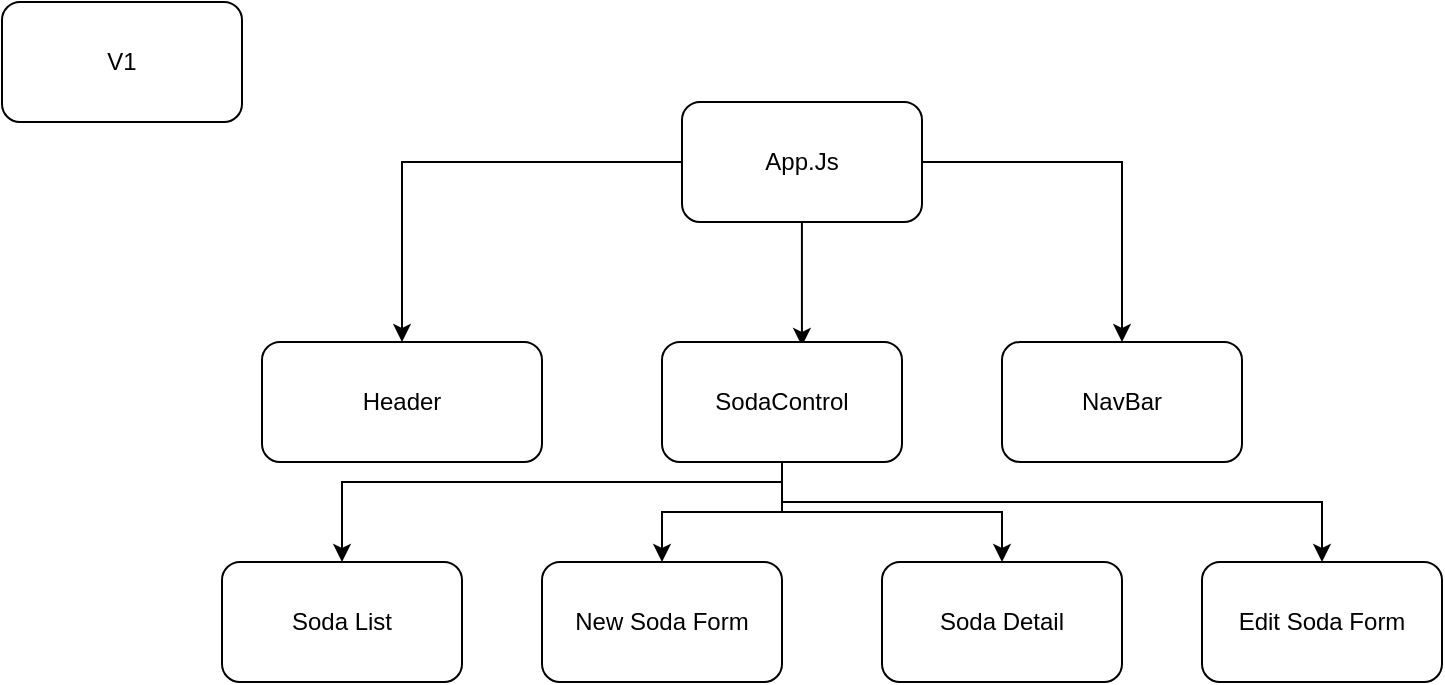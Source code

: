 <mxfile version="14.3.0" type="github">
  <diagram id="B-X7toSWsbW9waI3QObr" name="Page-1">
    <mxGraphModel dx="1422" dy="762" grid="1" gridSize="10" guides="1" tooltips="1" connect="1" arrows="1" fold="1" page="1" pageScale="1" pageWidth="850" pageHeight="1100" math="0" shadow="0">
      <root>
        <mxCell id="0" />
        <mxCell id="1" parent="0" />
        <mxCell id="Rm3uAfwvsRZHLC_ohf2W-15" style="edgeStyle=orthogonalEdgeStyle;rounded=0;orthogonalLoop=1;jettySize=auto;html=1;" edge="1" parent="1" source="Rm3uAfwvsRZHLC_ohf2W-1" target="Rm3uAfwvsRZHLC_ohf2W-2">
          <mxGeometry relative="1" as="geometry" />
        </mxCell>
        <mxCell id="Rm3uAfwvsRZHLC_ohf2W-16" style="edgeStyle=orthogonalEdgeStyle;rounded=0;orthogonalLoop=1;jettySize=auto;html=1;entryX=0.583;entryY=0.033;entryDx=0;entryDy=0;entryPerimeter=0;" edge="1" parent="1" source="Rm3uAfwvsRZHLC_ohf2W-1" target="Rm3uAfwvsRZHLC_ohf2W-4">
          <mxGeometry relative="1" as="geometry" />
        </mxCell>
        <mxCell id="Rm3uAfwvsRZHLC_ohf2W-17" style="edgeStyle=orthogonalEdgeStyle;rounded=0;orthogonalLoop=1;jettySize=auto;html=1;" edge="1" parent="1" source="Rm3uAfwvsRZHLC_ohf2W-1" target="Rm3uAfwvsRZHLC_ohf2W-3">
          <mxGeometry relative="1" as="geometry" />
        </mxCell>
        <mxCell id="Rm3uAfwvsRZHLC_ohf2W-1" value="App.Js" style="rounded=1;whiteSpace=wrap;html=1;" vertex="1" parent="1">
          <mxGeometry x="380" y="50" width="120" height="60" as="geometry" />
        </mxCell>
        <mxCell id="Rm3uAfwvsRZHLC_ohf2W-2" value="Header" style="rounded=1;whiteSpace=wrap;html=1;" vertex="1" parent="1">
          <mxGeometry x="170" y="170" width="140" height="60" as="geometry" />
        </mxCell>
        <mxCell id="Rm3uAfwvsRZHLC_ohf2W-3" value="NavBar" style="rounded=1;whiteSpace=wrap;html=1;" vertex="1" parent="1">
          <mxGeometry x="540" y="170" width="120" height="60" as="geometry" />
        </mxCell>
        <mxCell id="Rm3uAfwvsRZHLC_ohf2W-22" style="edgeStyle=orthogonalEdgeStyle;rounded=0;orthogonalLoop=1;jettySize=auto;html=1;entryX=0.5;entryY=0;entryDx=0;entryDy=0;" edge="1" parent="1" source="Rm3uAfwvsRZHLC_ohf2W-4" target="Rm3uAfwvsRZHLC_ohf2W-18">
          <mxGeometry relative="1" as="geometry">
            <Array as="points">
              <mxPoint x="430" y="240" />
              <mxPoint x="210" y="240" />
            </Array>
          </mxGeometry>
        </mxCell>
        <mxCell id="Rm3uAfwvsRZHLC_ohf2W-23" style="edgeStyle=orthogonalEdgeStyle;rounded=0;orthogonalLoop=1;jettySize=auto;html=1;" edge="1" parent="1" source="Rm3uAfwvsRZHLC_ohf2W-4" target="Rm3uAfwvsRZHLC_ohf2W-19">
          <mxGeometry relative="1" as="geometry" />
        </mxCell>
        <mxCell id="Rm3uAfwvsRZHLC_ohf2W-24" style="edgeStyle=orthogonalEdgeStyle;rounded=0;orthogonalLoop=1;jettySize=auto;html=1;" edge="1" parent="1" source="Rm3uAfwvsRZHLC_ohf2W-4" target="Rm3uAfwvsRZHLC_ohf2W-20">
          <mxGeometry relative="1" as="geometry" />
        </mxCell>
        <mxCell id="Rm3uAfwvsRZHLC_ohf2W-25" style="edgeStyle=orthogonalEdgeStyle;rounded=0;orthogonalLoop=1;jettySize=auto;html=1;" edge="1" parent="1" source="Rm3uAfwvsRZHLC_ohf2W-4" target="Rm3uAfwvsRZHLC_ohf2W-21">
          <mxGeometry relative="1" as="geometry">
            <Array as="points">
              <mxPoint x="430" y="250" />
              <mxPoint x="700" y="250" />
            </Array>
          </mxGeometry>
        </mxCell>
        <mxCell id="Rm3uAfwvsRZHLC_ohf2W-4" value="SodaControl" style="rounded=1;whiteSpace=wrap;html=1;" vertex="1" parent="1">
          <mxGeometry x="370" y="170" width="120" height="60" as="geometry" />
        </mxCell>
        <mxCell id="Rm3uAfwvsRZHLC_ohf2W-18" value="Soda List" style="rounded=1;whiteSpace=wrap;html=1;" vertex="1" parent="1">
          <mxGeometry x="150" y="280" width="120" height="60" as="geometry" />
        </mxCell>
        <mxCell id="Rm3uAfwvsRZHLC_ohf2W-19" value="New Soda Form" style="rounded=1;whiteSpace=wrap;html=1;" vertex="1" parent="1">
          <mxGeometry x="310" y="280" width="120" height="60" as="geometry" />
        </mxCell>
        <mxCell id="Rm3uAfwvsRZHLC_ohf2W-20" value="Soda Detail" style="rounded=1;whiteSpace=wrap;html=1;" vertex="1" parent="1">
          <mxGeometry x="480" y="280" width="120" height="60" as="geometry" />
        </mxCell>
        <mxCell id="Rm3uAfwvsRZHLC_ohf2W-21" value="Edit Soda Form" style="rounded=1;whiteSpace=wrap;html=1;" vertex="1" parent="1">
          <mxGeometry x="640" y="280" width="120" height="60" as="geometry" />
        </mxCell>
        <mxCell id="Rm3uAfwvsRZHLC_ohf2W-26" value="V1" style="rounded=1;whiteSpace=wrap;html=1;" vertex="1" parent="1">
          <mxGeometry x="40" width="120" height="60" as="geometry" />
        </mxCell>
      </root>
    </mxGraphModel>
  </diagram>
</mxfile>
